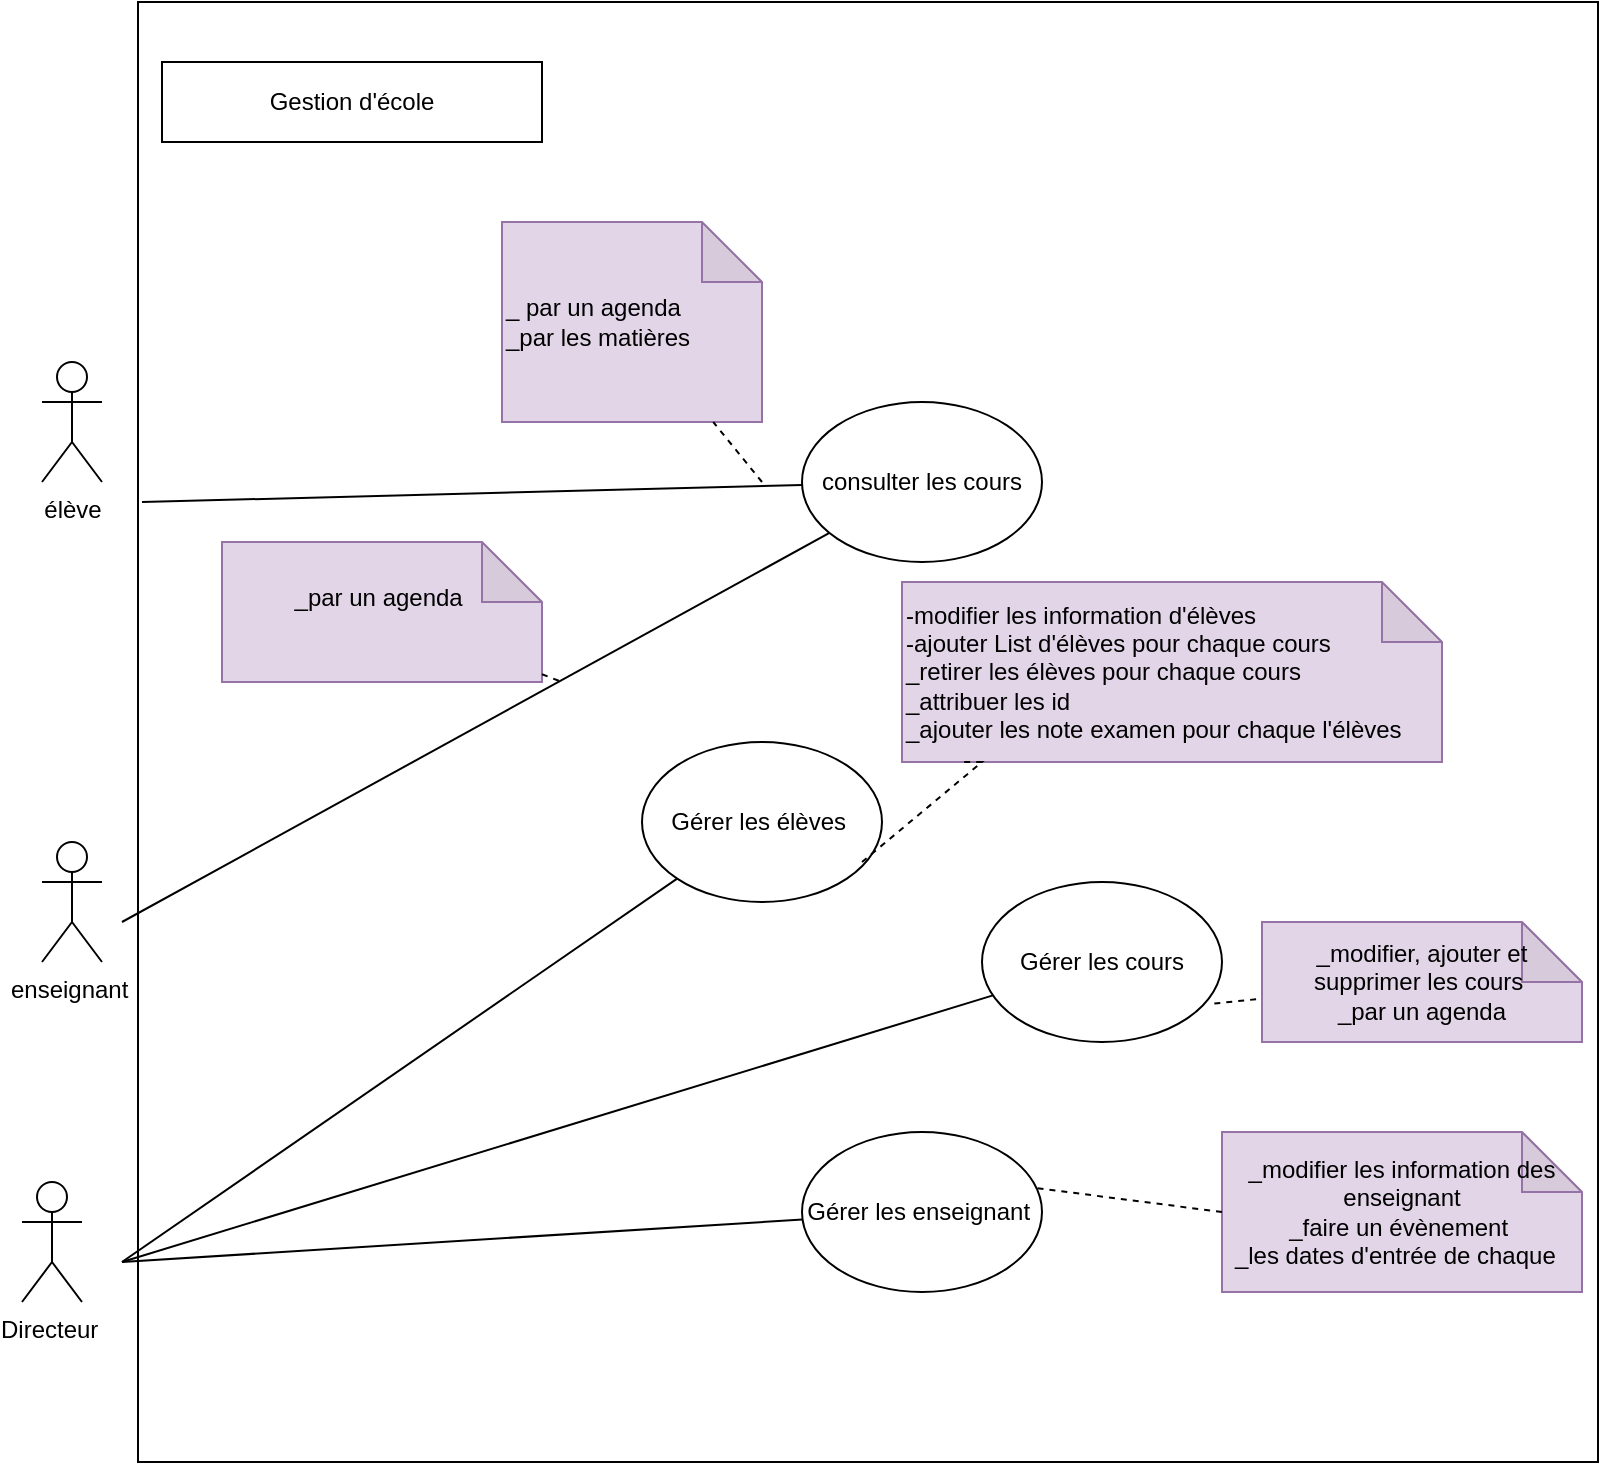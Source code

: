 <mxfile version="24.7.6">
  <diagram name="Page-1" id="abaU5teWBHSIh3knwFKt">
    <mxGraphModel dx="1877" dy="1734" grid="1" gridSize="10" guides="1" tooltips="1" connect="1" arrows="1" fold="1" page="1" pageScale="1" pageWidth="827" pageHeight="1169" math="0" shadow="0">
      <root>
        <mxCell id="0" />
        <mxCell id="1" parent="0" />
        <mxCell id="ytxkbaWUz_GBkNSJb9Mm-1" value="" style="whiteSpace=wrap;html=1;aspect=fixed;" parent="1" vertex="1">
          <mxGeometry x="68" y="-20" width="730" height="730" as="geometry" />
        </mxCell>
        <mxCell id="ytxkbaWUz_GBkNSJb9Mm-2" value="Gestion d&#39;école" style="rounded=0;whiteSpace=wrap;html=1;" parent="1" vertex="1">
          <mxGeometry x="80" y="10" width="190" height="40" as="geometry" />
        </mxCell>
        <mxCell id="ytxkbaWUz_GBkNSJb9Mm-3" value="élève" style="shape=umlActor;verticalLabelPosition=bottom;verticalAlign=top;html=1;outlineConnect=0;" parent="1" vertex="1">
          <mxGeometry x="20" y="160" width="30" height="60" as="geometry" />
        </mxCell>
        <mxCell id="ytxkbaWUz_GBkNSJb9Mm-4" value="enseignant&amp;nbsp;" style="shape=umlActor;verticalLabelPosition=bottom;verticalAlign=top;html=1;outlineConnect=0;" parent="1" vertex="1">
          <mxGeometry x="20" y="400" width="30" height="60" as="geometry" />
        </mxCell>
        <mxCell id="ytxkbaWUz_GBkNSJb9Mm-5" value="Directeur&amp;nbsp;" style="shape=umlActor;verticalLabelPosition=bottom;verticalAlign=top;html=1;outlineConnect=0;" parent="1" vertex="1">
          <mxGeometry x="10" y="570" width="30" height="60" as="geometry" />
        </mxCell>
        <mxCell id="ytxkbaWUz_GBkNSJb9Mm-7" value="consulter les cours" style="ellipse;whiteSpace=wrap;html=1;" parent="1" vertex="1">
          <mxGeometry x="400" y="180" width="120" height="80" as="geometry" />
        </mxCell>
        <mxCell id="ytxkbaWUz_GBkNSJb9Mm-12" value="Gérer les cours" style="ellipse;whiteSpace=wrap;html=1;" parent="1" vertex="1">
          <mxGeometry x="490" y="420" width="120" height="80" as="geometry" />
        </mxCell>
        <mxCell id="ytxkbaWUz_GBkNSJb9Mm-16" value="" style="endArrow=none;html=1;rounded=0;" parent="1" target="ytxkbaWUz_GBkNSJb9Mm-7" edge="1">
          <mxGeometry width="50" height="50" relative="1" as="geometry">
            <mxPoint x="70" y="230" as="sourcePoint" />
            <mxPoint x="430" y="280" as="targetPoint" />
          </mxGeometry>
        </mxCell>
        <mxCell id="ytxkbaWUz_GBkNSJb9Mm-17" value="" style="endArrow=none;html=1;rounded=0;" parent="1" target="ytxkbaWUz_GBkNSJb9Mm-7" edge="1">
          <mxGeometry width="50" height="50" relative="1" as="geometry">
            <mxPoint x="60" y="440" as="sourcePoint" />
            <mxPoint x="430" y="280" as="targetPoint" />
          </mxGeometry>
        </mxCell>
        <mxCell id="ytxkbaWUz_GBkNSJb9Mm-18" value="" style="endArrow=none;html=1;rounded=0;" parent="1" source="ytxkbaWUz_GBkNSJb9Mm-12" edge="1">
          <mxGeometry width="50" height="50" relative="1" as="geometry">
            <mxPoint x="380" y="410" as="sourcePoint" />
            <mxPoint x="60" y="610" as="targetPoint" />
          </mxGeometry>
        </mxCell>
        <mxCell id="ytxkbaWUz_GBkNSJb9Mm-20" value="-modifier les information d&#39;élèves&amp;nbsp;&lt;div style=&quot;&quot;&gt;-ajouter List d&#39;élèves pour chaque cours&lt;/div&gt;&lt;div&gt;_retirer les élèves pour chaque cours&lt;/div&gt;&lt;div&gt;_attribuer les id&amp;nbsp;&lt;/div&gt;&lt;div&gt;_ajouter les note examen pour chaque l&#39;élèves&amp;nbsp;&lt;/div&gt;" style="shape=note;whiteSpace=wrap;html=1;backgroundOutline=1;darkOpacity=0.05;rotation=0;align=left;fillColor=#e1d5e7;strokeColor=#9673a6;" parent="1" vertex="1">
          <mxGeometry x="450" y="270" width="270" height="90" as="geometry" />
        </mxCell>
        <mxCell id="ytxkbaWUz_GBkNSJb9Mm-21" value="" style="endArrow=none;html=1;rounded=0;" parent="1" edge="1" source="ytxkbaWUz_GBkNSJb9Mm-23">
          <mxGeometry width="50" height="50" relative="1" as="geometry">
            <mxPoint x="330" y="625" as="sourcePoint" />
            <mxPoint x="60" y="610" as="targetPoint" />
          </mxGeometry>
        </mxCell>
        <mxCell id="ytxkbaWUz_GBkNSJb9Mm-22" value="Gérer les élèves&amp;nbsp;" style="ellipse;whiteSpace=wrap;html=1;" parent="1" vertex="1">
          <mxGeometry x="320" y="350" width="120" height="80" as="geometry" />
        </mxCell>
        <mxCell id="ytxkbaWUz_GBkNSJb9Mm-23" value="Gérer les enseignant&amp;nbsp;" style="ellipse;whiteSpace=wrap;html=1;" parent="1" vertex="1">
          <mxGeometry x="400" y="545" width="120" height="80" as="geometry" />
        </mxCell>
        <mxCell id="ytxkbaWUz_GBkNSJb9Mm-24" value="" style="endArrow=none;html=1;rounded=0;entryX=0;entryY=1;entryDx=0;entryDy=0;" parent="1" target="ytxkbaWUz_GBkNSJb9Mm-22" edge="1">
          <mxGeometry width="50" height="50" relative="1" as="geometry">
            <mxPoint x="60" y="610" as="sourcePoint" />
            <mxPoint x="430" y="400" as="targetPoint" />
          </mxGeometry>
        </mxCell>
        <mxCell id="tsSxHWKioVlDDUs3cD3j-2" value="" style="endArrow=none;dashed=1;html=1;rounded=0;" edge="1" parent="1">
          <mxGeometry width="50" height="50" relative="1" as="geometry">
            <mxPoint x="430" y="410" as="sourcePoint" />
            <mxPoint x="480" y="360" as="targetPoint" />
            <Array as="points">
              <mxPoint x="490" y="360" />
            </Array>
          </mxGeometry>
        </mxCell>
        <mxCell id="tsSxHWKioVlDDUs3cD3j-3" value="_ par un agenda&lt;div&gt;_par les matières&amp;nbsp;&amp;nbsp;&lt;/div&gt;" style="shape=note;whiteSpace=wrap;html=1;backgroundOutline=1;darkOpacity=0.05;fillColor=#e1d5e7;strokeColor=#9673a6;align=left;" vertex="1" parent="1">
          <mxGeometry x="250" y="90" width="130" height="100" as="geometry" />
        </mxCell>
        <mxCell id="tsSxHWKioVlDDUs3cD3j-4" value="" style="endArrow=none;dashed=1;html=1;rounded=0;" edge="1" parent="1" target="tsSxHWKioVlDDUs3cD3j-3">
          <mxGeometry width="50" height="50" relative="1" as="geometry">
            <mxPoint x="380" y="220" as="sourcePoint" />
            <mxPoint x="400" y="350" as="targetPoint" />
          </mxGeometry>
        </mxCell>
        <mxCell id="tsSxHWKioVlDDUs3cD3j-5" value="_par un agenda&amp;nbsp;&lt;div&gt;&lt;br&gt;&lt;/div&gt;" style="shape=note;whiteSpace=wrap;html=1;backgroundOutline=1;darkOpacity=0.05;fillColor=#e1d5e7;strokeColor=#9673a6;" vertex="1" parent="1">
          <mxGeometry x="110" y="250" width="160" height="70" as="geometry" />
        </mxCell>
        <mxCell id="tsSxHWKioVlDDUs3cD3j-6" value="" style="endArrow=none;dashed=1;html=1;rounded=0;" edge="1" parent="1" source="tsSxHWKioVlDDUs3cD3j-5">
          <mxGeometry width="50" height="50" relative="1" as="geometry">
            <mxPoint x="350" y="400" as="sourcePoint" />
            <mxPoint x="280" y="320" as="targetPoint" />
          </mxGeometry>
        </mxCell>
        <mxCell id="tsSxHWKioVlDDUs3cD3j-7" value="_modifier, ajouter et supprimer les cours&amp;nbsp;&lt;div&gt;_par un agenda&lt;/div&gt;" style="shape=note;whiteSpace=wrap;html=1;backgroundOutline=1;darkOpacity=0.05;fillColor=#e1d5e7;strokeColor=#9673a6;" vertex="1" parent="1">
          <mxGeometry x="630" y="440" width="160" height="60" as="geometry" />
        </mxCell>
        <mxCell id="tsSxHWKioVlDDUs3cD3j-8" value="" style="endArrow=none;dashed=1;html=1;rounded=0;exitX=0.968;exitY=0.76;exitDx=0;exitDy=0;exitPerimeter=0;" edge="1" parent="1" source="ytxkbaWUz_GBkNSJb9Mm-12" target="tsSxHWKioVlDDUs3cD3j-7">
          <mxGeometry width="50" height="50" relative="1" as="geometry">
            <mxPoint x="350" y="400" as="sourcePoint" />
            <mxPoint x="400" y="350" as="targetPoint" />
          </mxGeometry>
        </mxCell>
        <mxCell id="tsSxHWKioVlDDUs3cD3j-10" value="_modifier les information des enseignant&lt;div&gt;_faire un évènement&amp;nbsp;&lt;/div&gt;&lt;div&gt;_les dates d&#39;entrée de chaque&amp;nbsp;&amp;nbsp;&lt;/div&gt;" style="shape=note;whiteSpace=wrap;html=1;backgroundOutline=1;darkOpacity=0.05;fillColor=#e1d5e7;strokeColor=#9673a6;" vertex="1" parent="1">
          <mxGeometry x="610" y="545" width="180" height="80" as="geometry" />
        </mxCell>
        <mxCell id="tsSxHWKioVlDDUs3cD3j-11" value="" style="endArrow=none;dashed=1;html=1;rounded=0;exitX=0;exitY=0.5;exitDx=0;exitDy=0;exitPerimeter=0;entryX=0.965;entryY=0.348;entryDx=0;entryDy=0;entryPerimeter=0;" edge="1" parent="1" source="tsSxHWKioVlDDUs3cD3j-10" target="ytxkbaWUz_GBkNSJb9Mm-23">
          <mxGeometry width="50" height="50" relative="1" as="geometry">
            <mxPoint x="350" y="410" as="sourcePoint" />
            <mxPoint x="400" y="360" as="targetPoint" />
          </mxGeometry>
        </mxCell>
      </root>
    </mxGraphModel>
  </diagram>
</mxfile>
